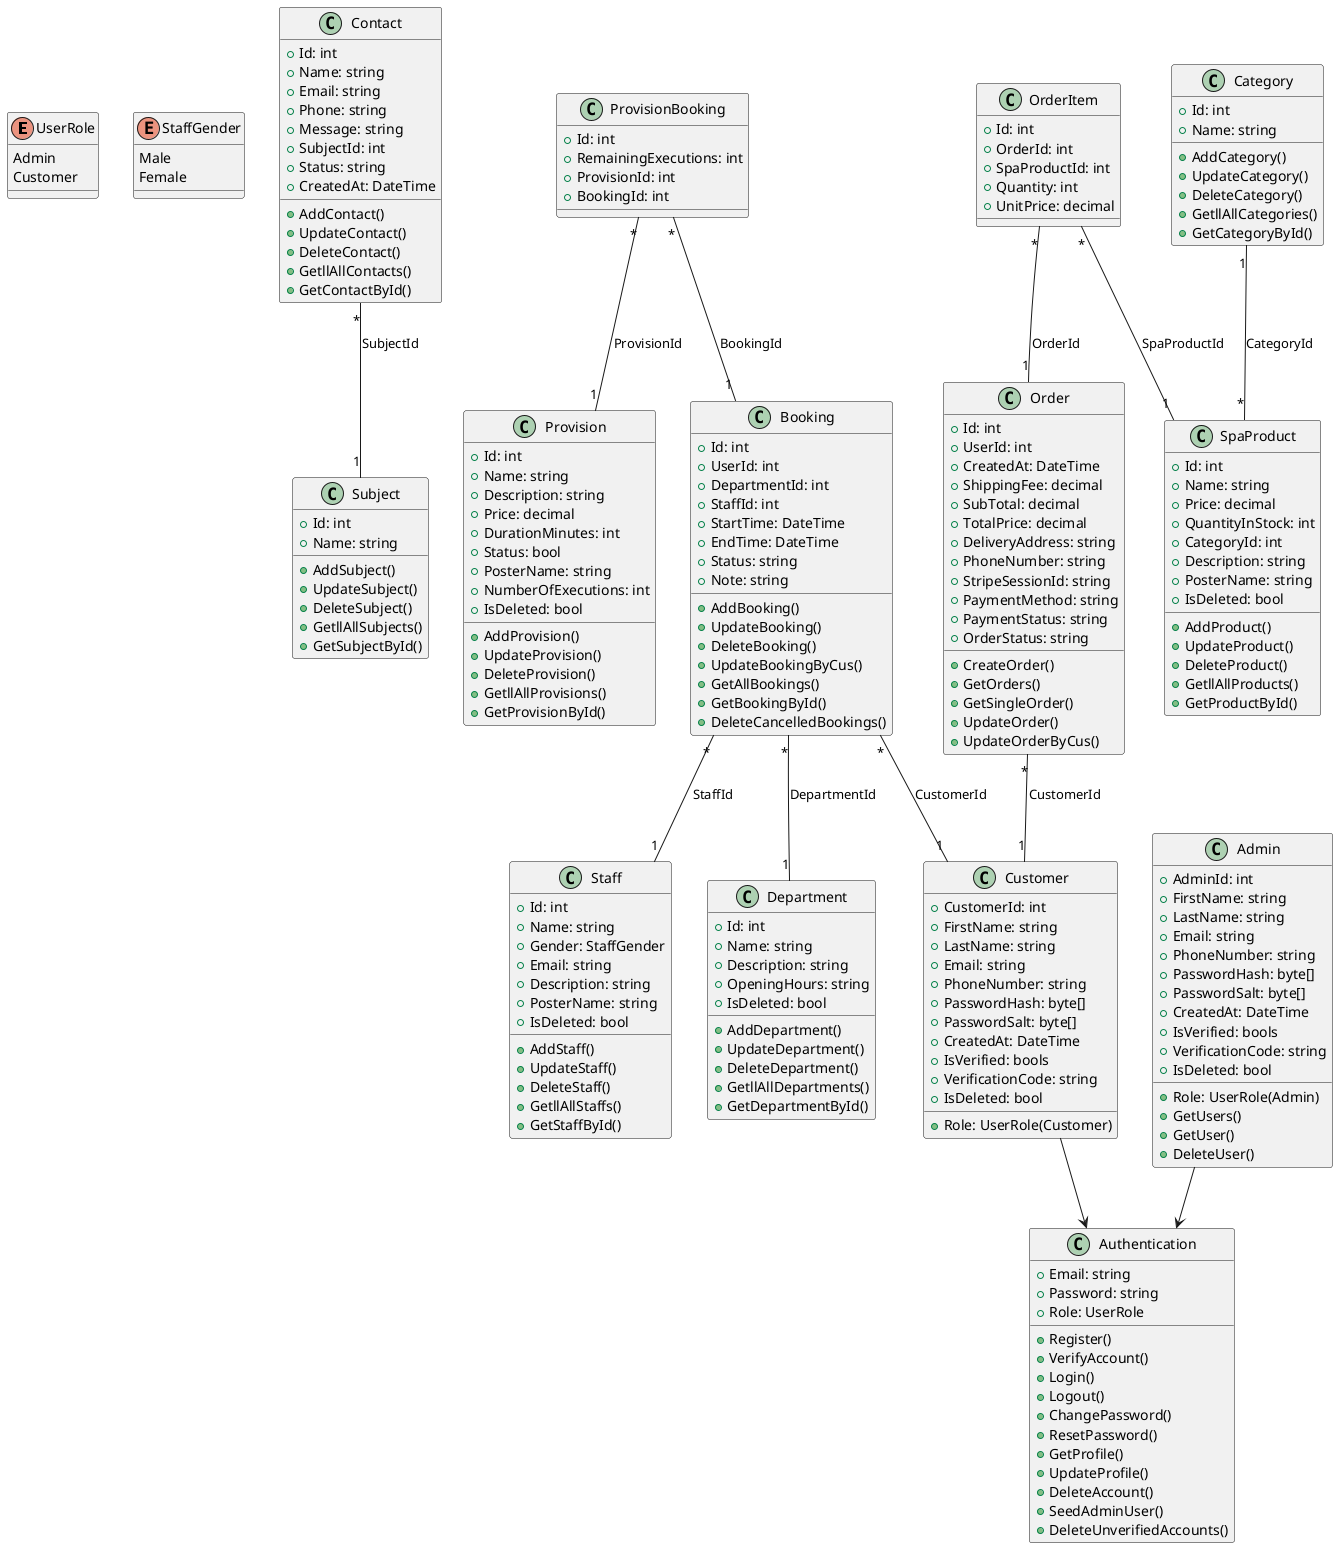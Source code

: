 @startuml "FSpa"
enum UserRole{
    Admin
    Customer
}
enum StaffGender {
    Male
    Female
}

class Contact {
    + Id: int
    + Name: string
    + Email: string
    + Phone: string
    + Message: string
    + SubjectId: int
    + Status: string
    + CreatedAt: DateTime
    + AddContact()
    + UpdateContact()
    + DeleteContact()
    + GetllAllContacts()
    + GetContactById()
}

class Subject {
    + Id: int
    + Name: string
    + AddSubject()
    + UpdateSubject()
    + DeleteSubject()
    + GetllAllSubjects()
    + GetSubjectById()
}

class Authentication{
    + Email: string
    + Password: string
    + Role: UserRole
    + Register()
    + VerifyAccount()
    + Login()
    + Logout()
    + ChangePassword()
    + ResetPassword()
    + GetProfile()
    + UpdateProfile()
    + DeleteAccount()
    + SeedAdminUser()
    + DeleteUnverifiedAccounts()
}

class Customer{
    + CustomerId: int
    + FirstName: string
    + LastName: string
    + Email: string
    + PhoneNumber: string
    + PasswordHash: byte[]
    + PasswordSalt: byte[]
    + Role: UserRole(Customer)
    + CreatedAt: DateTime
    + IsVerified: bools
    + VerificationCode: string
    + IsDeleted: bool
}

class Admin{
    + AdminId: int
    + FirstName: string
    + LastName: string
    + Email: string
    + PhoneNumber: string
    + PasswordHash: byte[]
    + PasswordSalt: byte[]
    + Role: UserRole(Admin)
    + CreatedAt: DateTime
    + IsVerified: bools
    + VerificationCode: string
    + IsDeleted: bool
    + GetUsers()
    + GetUser()
    + DeleteUser()
}

class Staff {
    + Id: int
    + Name: string
    + Gender: StaffGender
    + Email: string
    + Description: string
    + PosterName: string
    + IsDeleted: bool
    + AddStaff()
    + UpdateStaff()
    + DeleteStaff()
    + GetllAllStaffs()
    + GetStaffById()
}



class Department {
    + Id: int
    + Name: string
    + Description: string
    + OpeningHours: string
    + IsDeleted: bool
    + AddDepartment()
    + UpdateDepartment()
    + DeleteDepartment()
    + GetllAllDepartments()
    + GetDepartmentById()
}

class SpaProduct {
    + Id: int
    + Name: string
    + Price: decimal
    + QuantityInStock: int
    + CategoryId: int
    + Description: string
    + PosterName: string
    + IsDeleted: bool
    + AddProduct()
    + UpdateProduct()
    + DeleteProduct()
    + GetllAllProducts()
    + GetProductById()
}

class Category {
    + Id: int
    + Name: string
    + AddCategory()
    + UpdateCategory()
    + DeleteCategory()
    + GetllAllCategories()
    + GetCategoryById()
}



class ProvisionBooking {
    + Id: int
    + RemainingExecutions: int
    + ProvisionId: int
    + BookingId: int
}

class Booking {
    + Id: int
    + UserId: int
    + DepartmentId: int
    + StaffId: int
    + StartTime: DateTime
    + EndTime: DateTime
    + Status: string
    + Note: string
    + AddBooking()
    + UpdateBooking()
    + DeleteBooking()
    + UpdateBookingByCus()
    + GetAllBookings()
    + GetBookingById()
    + DeleteCancelledBookings()
}

class Provision {
    + Id: int
    + Name: string
    + Description: string
    + Price: decimal
    + DurationMinutes: int
    + Status: bool
    + PosterName: string
    + NumberOfExecutions: int
    + IsDeleted: bool
    + AddProvision()
    + UpdateProvision()
    + DeleteProvision()
    + GetllAllProvisions()
    + GetProvisionById()
}

class Order {
    + Id: int
    + UserId: int
    + CreatedAt: DateTime
    + ShippingFee: decimal
    + SubTotal: decimal
    + TotalPrice: decimal
    + DeliveryAddress: string
    + PhoneNumber: string
    + StripeSessionId: string
    + PaymentMethod: string
    + PaymentStatus: string
    + OrderStatus: string
    + CreateOrder()
    + GetOrders()
    + GetSingleOrder()
    + UpdateOrder()
    + UpdateOrderByCus()
}

class OrderItem {
    + Id: int
    + OrderId: int
    + SpaProductId: int
    + Quantity: int
    + UnitPrice: decimal
}


Customer --> Authentication
Admin --> Authentication

Category "1" -- "*" SpaProduct : CategoryId
OrderItem "*" -- "1" Order : OrderId
OrderItem "*" -- "1" SpaProduct : SpaProductId
Order "*" -- "1" Customer : CustomerId

ProvisionBooking "*" -- "1" Provision : ProvisionId
ProvisionBooking "*" -- "1" Booking : BookingId
Booking "*" -- "1" Customer : CustomerId
Booking "*" -- "1" Department : DepartmentId
Booking "*" -- "1" Staff : StaffId

Contact "*" -- "1" Subject : SubjectId



@enduml
